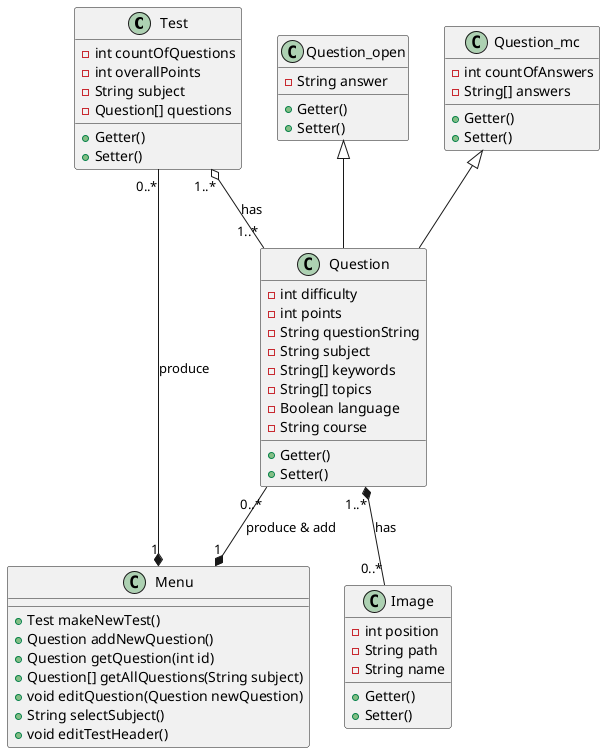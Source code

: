 @startuml
'https://plantuml.com/class-diagram
class Test {
    -int countOfQuestions
    -int overallPoints
    -String subject
    -Question[] questions
    +Getter()
    +Setter()
}
class Question {
    -int difficulty
    -int points
    -String questionString
    -String subject
    -String[] keywords
    -String[] topics
    -Boolean language
    -String course
    +Getter()
    +Setter()
}
class Question_open {
    -String answer
    +Getter()
    +Setter()
}
class Question_mc {
    -int countOfAnswers
    -String[] answers
    +Getter()
    +Setter()
}
class Image {
    -int position
    -String path
    -String name
    +Getter()
    +Setter()
}
class Menu {
    +Test makeNewTest()
    +Question addNewQuestion()
    +Question getQuestion(int id)
    +Question[] getAllQuestions(String subject)
    +void editQuestion(Question newQuestion)
    +String selectSubject()
    +void editTestHeader()
}

Menu "1" *-- "0..*" Test : "produce"
Question "0..*" --* "1" Menu : "produce & add"
Test "1..*" o-- "1..*" Question : "has"
Question "1..*" *-- "0..*" Image : has
Question_mc <|-- Question
Question_open <|-- Question

@enduml